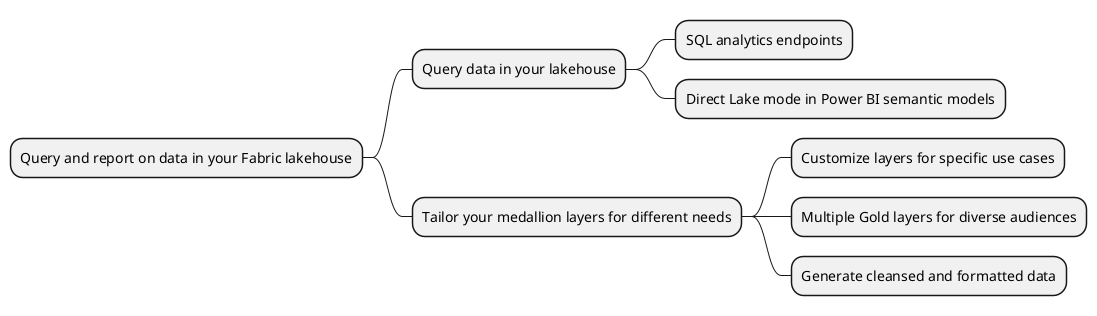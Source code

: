 @startmindmap
* Query and report on data in your Fabric lakehouse
** Query data in your lakehouse
*** SQL analytics endpoints
*** Direct Lake mode in Power BI semantic models
** Tailor your medallion layers for different needs
*** Customize layers for specific use cases
*** Multiple Gold layers for diverse audiences
*** Generate cleansed and formatted data
@endmindmap